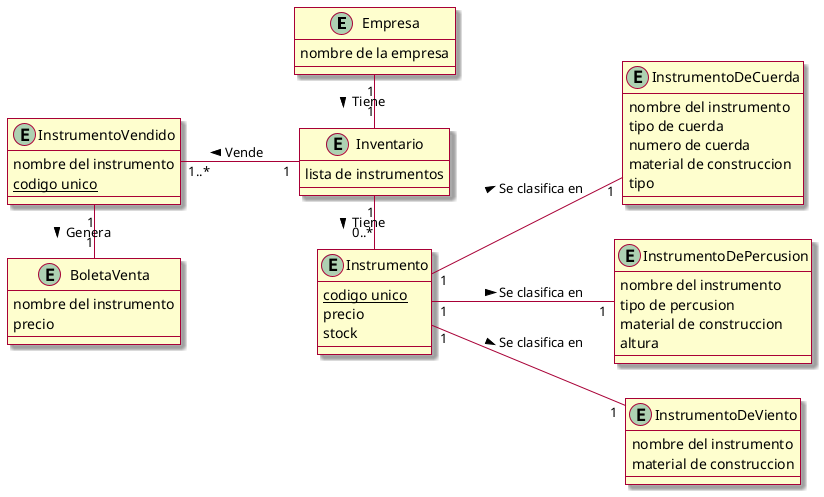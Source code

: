 @startuml
left to right direction
skin rose

entity Empresa{
    nombre de la empresa
}
entity Inventario{
    lista de instrumentos
}
entity Instrumento{
    {static} codigo unico
    precio
    stock
}
entity InstrumentoDeCuerda{
    nombre del instrumento
    tipo de cuerda
    numero de cuerda
    material de construccion
    tipo

}
entity InstrumentoDePercusion{
    nombre del instrumento
    tipo de percusion
    material de construccion
    altura


}
entity InstrumentoDeViento{
    nombre del instrumento
    material de construccion

}
entity InstrumentoVendido{
    nombre del instrumento
    {static} codigo unico
}
entity BoletaVenta{
    nombre del instrumento
    precio
}
Empresa "1" - "1" Inventario: Tiene >
InstrumentoVendido"1..*" -- "1"Inventario: Vende <
InstrumentoVendido"1" - "1"BoletaVenta: Genera >
Inventario"1" - "0..*"Instrumento: Tiene >
Instrumento"1" -- "1"InstrumentoDeCuerda: Se clasifica en >
Instrumento"1" -- "1"InstrumentoDePercusion: Se clasifica en >
Instrumento"1" -- "1"InstrumentoDeViento: Se clasifica en >

@enduml
